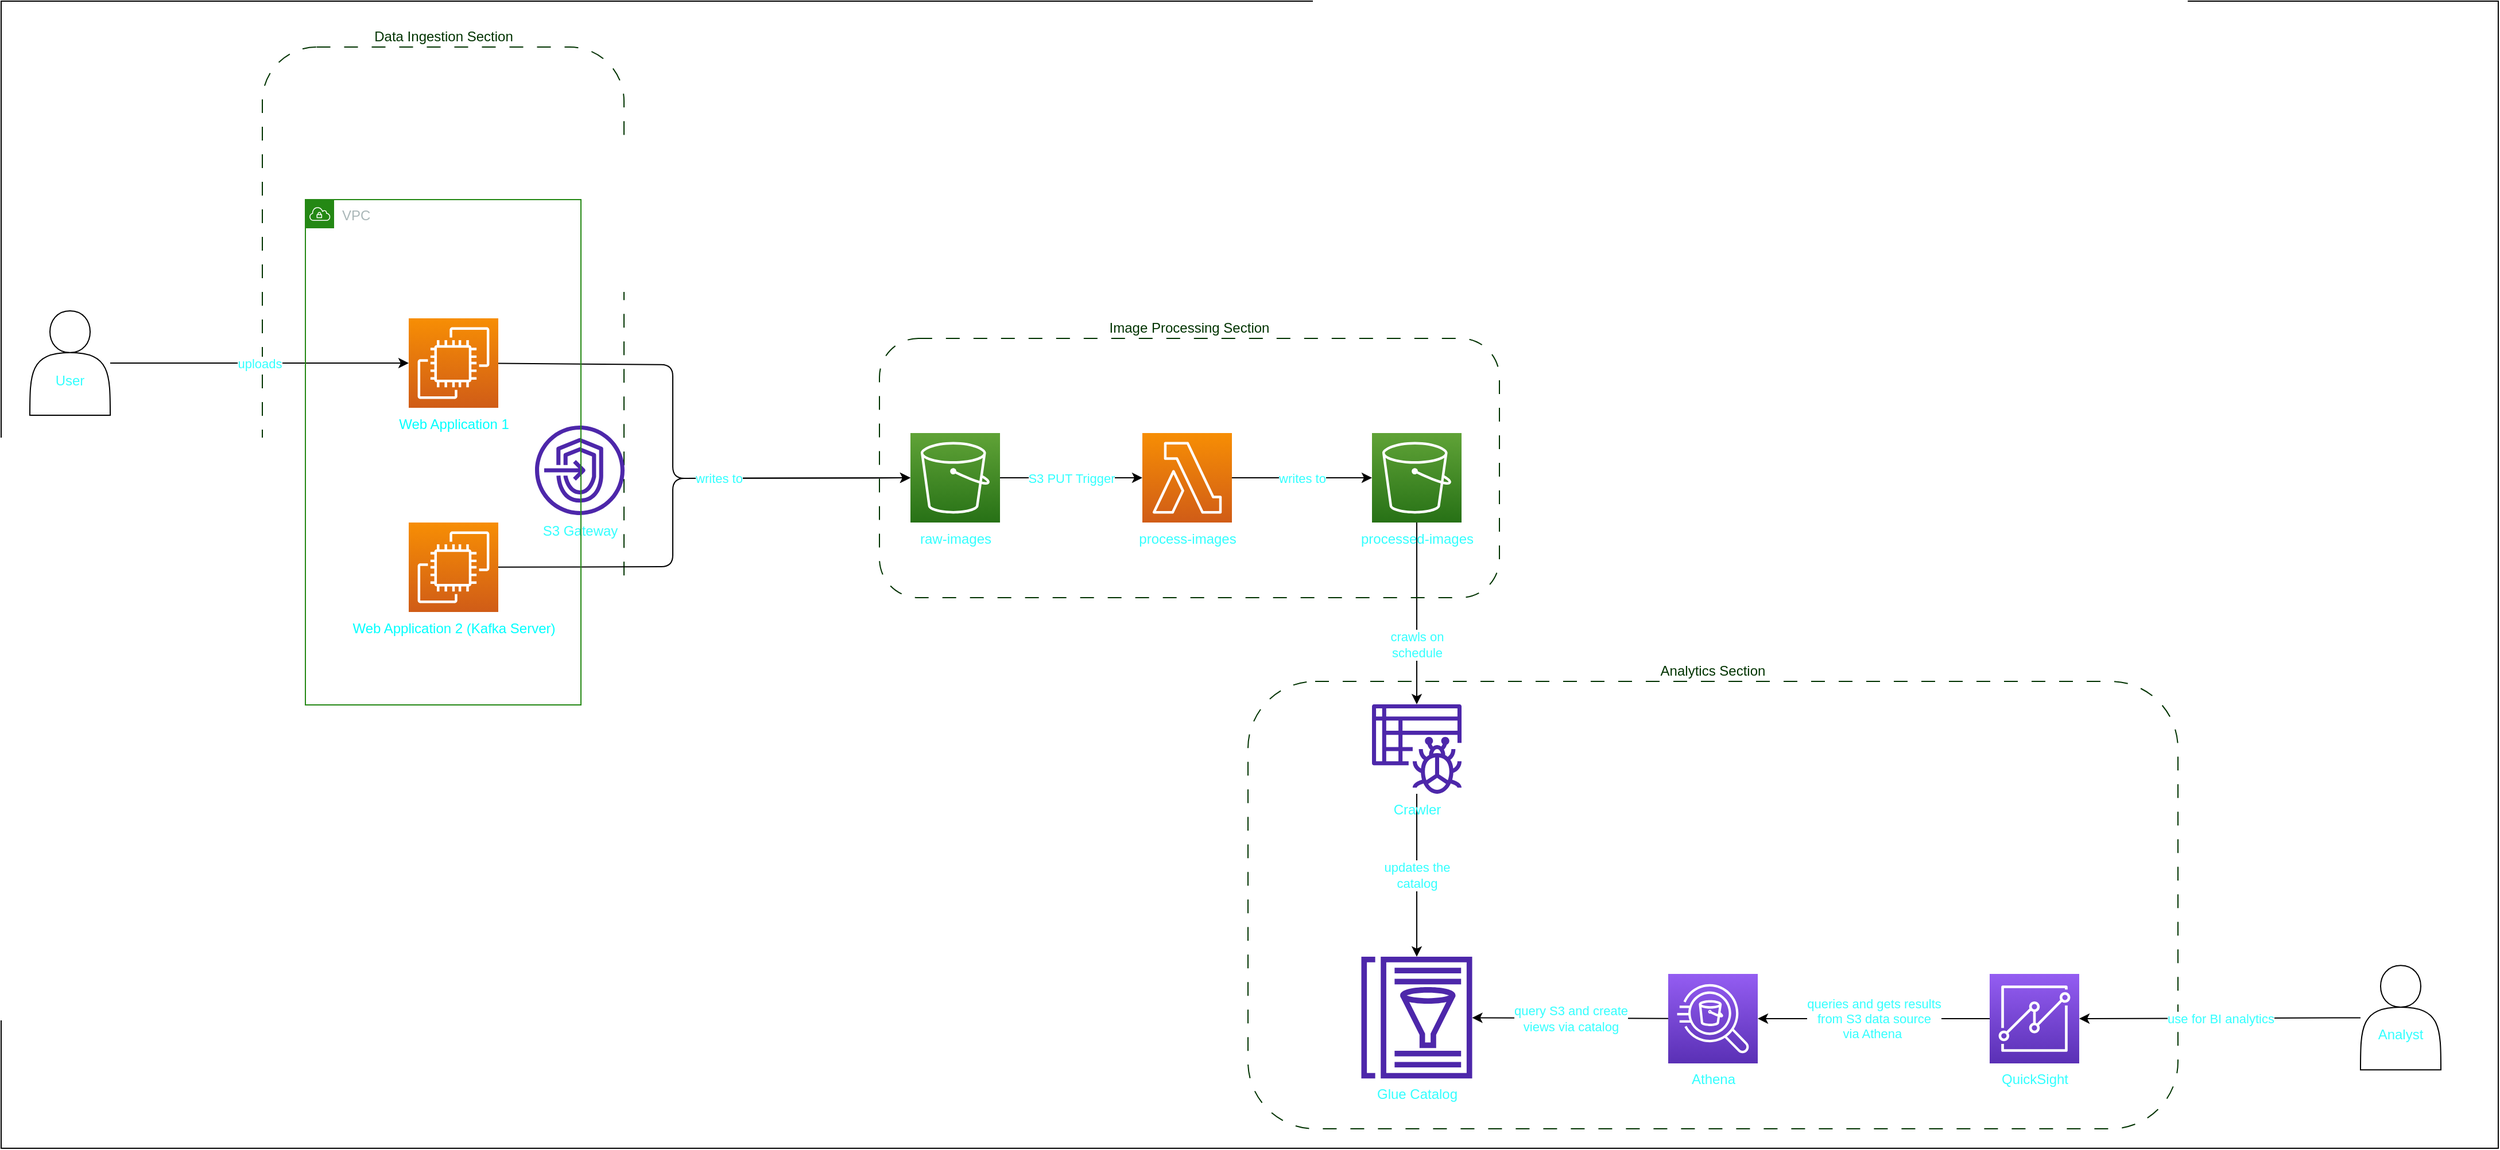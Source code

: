 <mxfile>
    <diagram id="JB2kJvLuueZ8NXWABjyU" name="Page-1">
        <mxGraphModel dx="2769" dy="1010" grid="1" gridSize="10" guides="1" tooltips="1" connect="1" arrows="1" fold="1" page="1" pageScale="1" pageWidth="850" pageHeight="1100" math="0" shadow="0">
            <root>
                <mxCell id="0"/>
                <mxCell id="1" parent="0"/>
                <mxCell id="61" value="" style="rounded=0;whiteSpace=wrap;html=1;" vertex="1" parent="1">
                    <mxGeometry x="-755" y="50" width="2175" height="1000" as="geometry"/>
                </mxCell>
                <mxCell id="56" value="Analytics Section" style="rounded=1;whiteSpace=wrap;html=1;fontColor=#003300;fillColor=none;strokeColor=#003300;dashed=1;dashPattern=12 12;labelPosition=center;verticalLabelPosition=top;align=center;verticalAlign=bottom;" vertex="1" parent="1">
                    <mxGeometry x="331" y="643" width="810" height="390" as="geometry"/>
                </mxCell>
                <mxCell id="58" value="Data Ingestion Section" style="rounded=1;whiteSpace=wrap;html=1;fontColor=#003300;fillColor=none;strokeColor=#003300;dashed=1;dashPattern=12 12;labelPosition=center;verticalLabelPosition=top;align=center;verticalAlign=bottom;" vertex="1" parent="1">
                    <mxGeometry x="-527.5" y="90" width="315" height="716" as="geometry"/>
                </mxCell>
                <mxCell id="28" value="S3 PUT Trigger" style="edgeStyle=none;html=1;entryX=0;entryY=0.5;entryDx=0;entryDy=0;entryPerimeter=0;fontColor=#33FFFF;" edge="1" parent="1" source="3" target="6">
                    <mxGeometry relative="1" as="geometry"/>
                </mxCell>
                <mxCell id="3" value="&lt;font color=&quot;#33ffff&quot;&gt;raw-images&lt;/font&gt;" style="sketch=0;points=[[0,0,0],[0.25,0,0],[0.5,0,0],[0.75,0,0],[1,0,0],[0,1,0],[0.25,1,0],[0.5,1,0],[0.75,1,0],[1,1,0],[0,0.25,0],[0,0.5,0],[0,0.75,0],[1,0.25,0],[1,0.5,0],[1,0.75,0]];outlineConnect=0;fontColor=#232F3E;gradientColor=#60A337;gradientDirection=north;fillColor=#277116;strokeColor=#ffffff;dashed=0;verticalLabelPosition=bottom;verticalAlign=top;align=center;html=1;fontSize=12;fontStyle=0;aspect=fixed;shape=mxgraph.aws4.resourceIcon;resIcon=mxgraph.aws4.s3;" vertex="1" parent="1">
                    <mxGeometry x="37" y="426.5" width="78" height="78" as="geometry"/>
                </mxCell>
                <mxCell id="29" value="writes to" style="edgeStyle=none;html=1;entryX=0;entryY=0.5;entryDx=0;entryDy=0;entryPerimeter=0;fontColor=#33FFFF;" edge="1" parent="1" source="6" target="14">
                    <mxGeometry relative="1" as="geometry"/>
                </mxCell>
                <mxCell id="6" value="&lt;font color=&quot;#33ffff&quot;&gt;process-images&lt;/font&gt;" style="sketch=0;points=[[0,0,0],[0.25,0,0],[0.5,0,0],[0.75,0,0],[1,0,0],[0,1,0],[0.25,1,0],[0.5,1,0],[0.75,1,0],[1,1,0],[0,0.25,0],[0,0.5,0],[0,0.75,0],[1,0.25,0],[1,0.5,0],[1,0.75,0]];outlineConnect=0;fontColor=#232F3E;gradientColor=#F78E04;gradientDirection=north;fillColor=#D05C17;strokeColor=#ffffff;dashed=0;verticalLabelPosition=bottom;verticalAlign=top;align=center;html=1;fontSize=12;fontStyle=0;aspect=fixed;shape=mxgraph.aws4.resourceIcon;resIcon=mxgraph.aws4.lambda;" vertex="1" parent="1">
                    <mxGeometry x="239" y="426.5" width="78" height="78" as="geometry"/>
                </mxCell>
                <mxCell id="35" value="crawls on&lt;br&gt;schedule" style="edgeStyle=none;html=1;fontColor=#33FFFF;" edge="1" parent="1" source="14" target="31">
                    <mxGeometry x="0.331" relative="1" as="geometry">
                        <mxPoint y="1" as="offset"/>
                    </mxGeometry>
                </mxCell>
                <mxCell id="14" value="&lt;font color=&quot;#33ffff&quot;&gt;processed-images&lt;/font&gt;" style="sketch=0;points=[[0,0,0],[0.25,0,0],[0.5,0,0],[0.75,0,0],[1,0,0],[0,1,0],[0.25,1,0],[0.5,1,0],[0.75,1,0],[1,1,0],[0,0.25,0],[0,0.5,0],[0,0.75,0],[1,0.25,0],[1,0.5,0],[1,0.75,0]];outlineConnect=0;fontColor=#232F3E;gradientColor=#60A337;gradientDirection=north;fillColor=#277116;strokeColor=#ffffff;dashed=0;verticalLabelPosition=bottom;verticalAlign=top;align=center;html=1;fontSize=12;fontStyle=0;aspect=fixed;shape=mxgraph.aws4.resourceIcon;resIcon=mxgraph.aws4.s3;" vertex="1" parent="1">
                    <mxGeometry x="439" y="426.5" width="78" height="78" as="geometry"/>
                </mxCell>
                <mxCell id="25" style="edgeStyle=none;html=1;entryX=0;entryY=0.5;entryDx=0;entryDy=0;entryPerimeter=0;fontColor=#33FFFF;" edge="1" parent="1" source="20" target="3">
                    <mxGeometry relative="1" as="geometry">
                        <Array as="points">
                            <mxPoint x="-170" y="367"/>
                            <mxPoint x="-170" y="466"/>
                        </Array>
                    </mxGeometry>
                </mxCell>
                <mxCell id="20" value="&lt;font color=&quot;#00ffff&quot;&gt;Web Application 1&lt;/font&gt;" style="sketch=0;points=[[0,0,0],[0.25,0,0],[0.5,0,0],[0.75,0,0],[1,0,0],[0,1,0],[0.25,1,0],[0.5,1,0],[0.75,1,0],[1,1,0],[0,0.25,0],[0,0.5,0],[0,0.75,0],[1,0.25,0],[1,0.5,0],[1,0.75,0]];outlineConnect=0;fontColor=#232F3E;gradientColor=#F78E04;gradientDirection=north;fillColor=#D05C17;strokeColor=#ffffff;dashed=0;verticalLabelPosition=bottom;verticalAlign=top;align=center;html=1;fontSize=12;fontStyle=0;aspect=fixed;shape=mxgraph.aws4.resourceIcon;resIcon=mxgraph.aws4.ec2;" vertex="1" parent="1">
                    <mxGeometry x="-400" y="326.5" width="78" height="78" as="geometry"/>
                </mxCell>
                <mxCell id="27" value="writes to" style="edgeStyle=none;html=1;entryX=0;entryY=0.5;entryDx=0;entryDy=0;entryPerimeter=0;fontColor=#33FFFF;" edge="1" parent="1" source="21" target="3">
                    <mxGeometry x="0.238" relative="1" as="geometry">
                        <Array as="points">
                            <mxPoint x="-170" y="543"/>
                            <mxPoint x="-170" y="466"/>
                        </Array>
                        <mxPoint x="-1" as="offset"/>
                    </mxGeometry>
                </mxCell>
                <mxCell id="21" value="&lt;font color=&quot;#00ffff&quot;&gt;Web Application 2 (Kafka Server)&lt;/font&gt;" style="sketch=0;points=[[0,0,0],[0.25,0,0],[0.5,0,0],[0.75,0,0],[1,0,0],[0,1,0],[0.25,1,0],[0.5,1,0],[0.75,1,0],[1,1,0],[0,0.25,0],[0,0.5,0],[0,0.75,0],[1,0.25,0],[1,0.5,0],[1,0.75,0]];outlineConnect=0;fontColor=#232F3E;gradientColor=#F78E04;gradientDirection=north;fillColor=#D05C17;strokeColor=#ffffff;dashed=0;verticalLabelPosition=bottom;verticalAlign=top;align=center;html=1;fontSize=12;fontStyle=0;aspect=fixed;shape=mxgraph.aws4.resourceIcon;resIcon=mxgraph.aws4.ec2;" vertex="1" parent="1">
                    <mxGeometry x="-400" y="504.5" width="78" height="78" as="geometry"/>
                </mxCell>
                <mxCell id="24" value="uploads" style="edgeStyle=none;html=1;fontColor=#33FFFF;" edge="1" parent="1" source="22" target="20">
                    <mxGeometry relative="1" as="geometry"/>
                </mxCell>
                <mxCell id="22" value="&lt;br&gt;&lt;br&gt;User" style="shape=actor;whiteSpace=wrap;html=1;fontColor=#33FFFF;" vertex="1" parent="1">
                    <mxGeometry x="-730" y="320" width="70" height="91" as="geometry"/>
                </mxCell>
                <mxCell id="36" value="updates the&lt;br&gt;catalog" style="edgeStyle=none;html=1;fontColor=#33FFFF;" edge="1" parent="1" source="31" target="34">
                    <mxGeometry relative="1" as="geometry"/>
                </mxCell>
                <mxCell id="31" value="&lt;font color=&quot;#33ffff&quot;&gt;Crawler&lt;/font&gt;" style="sketch=0;outlineConnect=0;fontColor=#232F3E;gradientColor=none;fillColor=#4D27AA;strokeColor=none;dashed=0;verticalLabelPosition=bottom;verticalAlign=top;align=center;html=1;fontSize=12;fontStyle=0;aspect=fixed;pointerEvents=1;shape=mxgraph.aws4.glue_crawlers;" vertex="1" parent="1">
                    <mxGeometry x="439" y="663" width="78" height="78" as="geometry"/>
                </mxCell>
                <mxCell id="38" value="queries and gets results&lt;br&gt;from S3 data source&lt;br&gt;via Athena&amp;nbsp;" style="edgeStyle=none;html=1;entryX=1;entryY=0.5;entryDx=0;entryDy=0;entryPerimeter=0;fontColor=#33FFFF;" edge="1" parent="1" source="32" target="33">
                    <mxGeometry relative="1" as="geometry"/>
                </mxCell>
                <mxCell id="32" value="&lt;font color=&quot;#33ffff&quot;&gt;QuickSight&lt;/font&gt;" style="sketch=0;points=[[0,0,0],[0.25,0,0],[0.5,0,0],[0.75,0,0],[1,0,0],[0,1,0],[0.25,1,0],[0.5,1,0],[0.75,1,0],[1,1,0],[0,0.25,0],[0,0.5,0],[0,0.75,0],[1,0.25,0],[1,0.5,0],[1,0.75,0]];outlineConnect=0;fontColor=#232F3E;gradientColor=#945DF2;gradientDirection=north;fillColor=#5A30B5;strokeColor=#ffffff;dashed=0;verticalLabelPosition=bottom;verticalAlign=top;align=center;html=1;fontSize=12;fontStyle=0;aspect=fixed;shape=mxgraph.aws4.resourceIcon;resIcon=mxgraph.aws4.quicksight;" vertex="1" parent="1">
                    <mxGeometry x="977" y="898" width="78" height="78" as="geometry"/>
                </mxCell>
                <mxCell id="37" value="query S3 and create&lt;br&gt;views via catalog" style="edgeStyle=none;html=1;fontColor=#33FFFF;" edge="1" parent="1" source="33" target="34">
                    <mxGeometry relative="1" as="geometry"/>
                </mxCell>
                <mxCell id="33" value="&lt;font color=&quot;#33ffff&quot;&gt;Athena&lt;/font&gt;" style="sketch=0;points=[[0,0,0],[0.25,0,0],[0.5,0,0],[0.75,0,0],[1,0,0],[0,1,0],[0.25,1,0],[0.5,1,0],[0.75,1,0],[1,1,0],[0,0.25,0],[0,0.5,0],[0,0.75,0],[1,0.25,0],[1,0.5,0],[1,0.75,0]];outlineConnect=0;fontColor=#232F3E;gradientColor=#945DF2;gradientDirection=north;fillColor=#5A30B5;strokeColor=#ffffff;dashed=0;verticalLabelPosition=bottom;verticalAlign=top;align=center;html=1;fontSize=12;fontStyle=0;aspect=fixed;shape=mxgraph.aws4.resourceIcon;resIcon=mxgraph.aws4.athena;" vertex="1" parent="1">
                    <mxGeometry x="697" y="898" width="78" height="78" as="geometry"/>
                </mxCell>
                <mxCell id="34" value="&lt;font color=&quot;#33ffff&quot;&gt;Glue Catalog&lt;/font&gt;" style="sketch=0;outlineConnect=0;fontColor=#232F3E;gradientColor=none;fillColor=#4D27AA;strokeColor=none;dashed=0;verticalLabelPosition=bottom;verticalAlign=top;align=center;html=1;fontSize=12;fontStyle=0;aspect=fixed;pointerEvents=1;shape=mxgraph.aws4.glue_data_catalog;" vertex="1" parent="1">
                    <mxGeometry x="429" y="883" width="98" height="106.17" as="geometry"/>
                </mxCell>
                <mxCell id="40" value="use for BI analytics" style="edgeStyle=none;html=1;entryX=1;entryY=0.5;entryDx=0;entryDy=0;entryPerimeter=0;fontColor=#33FFFF;" edge="1" parent="1" source="39" target="32">
                    <mxGeometry relative="1" as="geometry"/>
                </mxCell>
                <mxCell id="39" value="&lt;br&gt;&lt;br&gt;Analyst" style="shape=actor;whiteSpace=wrap;html=1;fontColor=#33FFFF;" vertex="1" parent="1">
                    <mxGeometry x="1300" y="890.59" width="70" height="91" as="geometry"/>
                </mxCell>
                <mxCell id="48" value="&lt;font color=&quot;#33ffff&quot;&gt;S3 Gateway&lt;/font&gt;" style="sketch=0;outlineConnect=0;fontColor=#232F3E;gradientColor=none;fillColor=#4D27AA;strokeColor=none;dashed=0;verticalLabelPosition=bottom;verticalAlign=top;align=center;html=1;fontSize=12;fontStyle=0;aspect=fixed;pointerEvents=1;shape=mxgraph.aws4.endpoints;" vertex="1" parent="1">
                    <mxGeometry x="-290" y="420" width="78" height="78" as="geometry"/>
                </mxCell>
                <mxCell id="53" value="VPC" style="points=[[0,0],[0.25,0],[0.5,0],[0.75,0],[1,0],[1,0.25],[1,0.5],[1,0.75],[1,1],[0.75,1],[0.5,1],[0.25,1],[0,1],[0,0.75],[0,0.5],[0,0.25]];outlineConnect=0;gradientColor=none;html=1;whiteSpace=wrap;fontSize=12;fontStyle=0;container=1;pointerEvents=0;collapsible=0;recursiveResize=0;shape=mxgraph.aws4.group;grIcon=mxgraph.aws4.group_vpc;strokeColor=#248814;fillColor=none;verticalAlign=top;align=left;spacingLeft=30;fontColor=#AAB7B8;dashed=0;" vertex="1" parent="1">
                    <mxGeometry x="-490" y="223" width="240" height="440.5" as="geometry"/>
                </mxCell>
                <mxCell id="57" value="Image Processing Section" style="rounded=1;whiteSpace=wrap;html=1;fontColor=#003300;fillColor=none;strokeColor=#003300;dashed=1;dashPattern=12 12;labelPosition=center;verticalLabelPosition=top;align=center;verticalAlign=bottom;" vertex="1" parent="1">
                    <mxGeometry x="10" y="344" width="540" height="226" as="geometry"/>
                </mxCell>
            </root>
        </mxGraphModel>
    </diagram>
</mxfile>